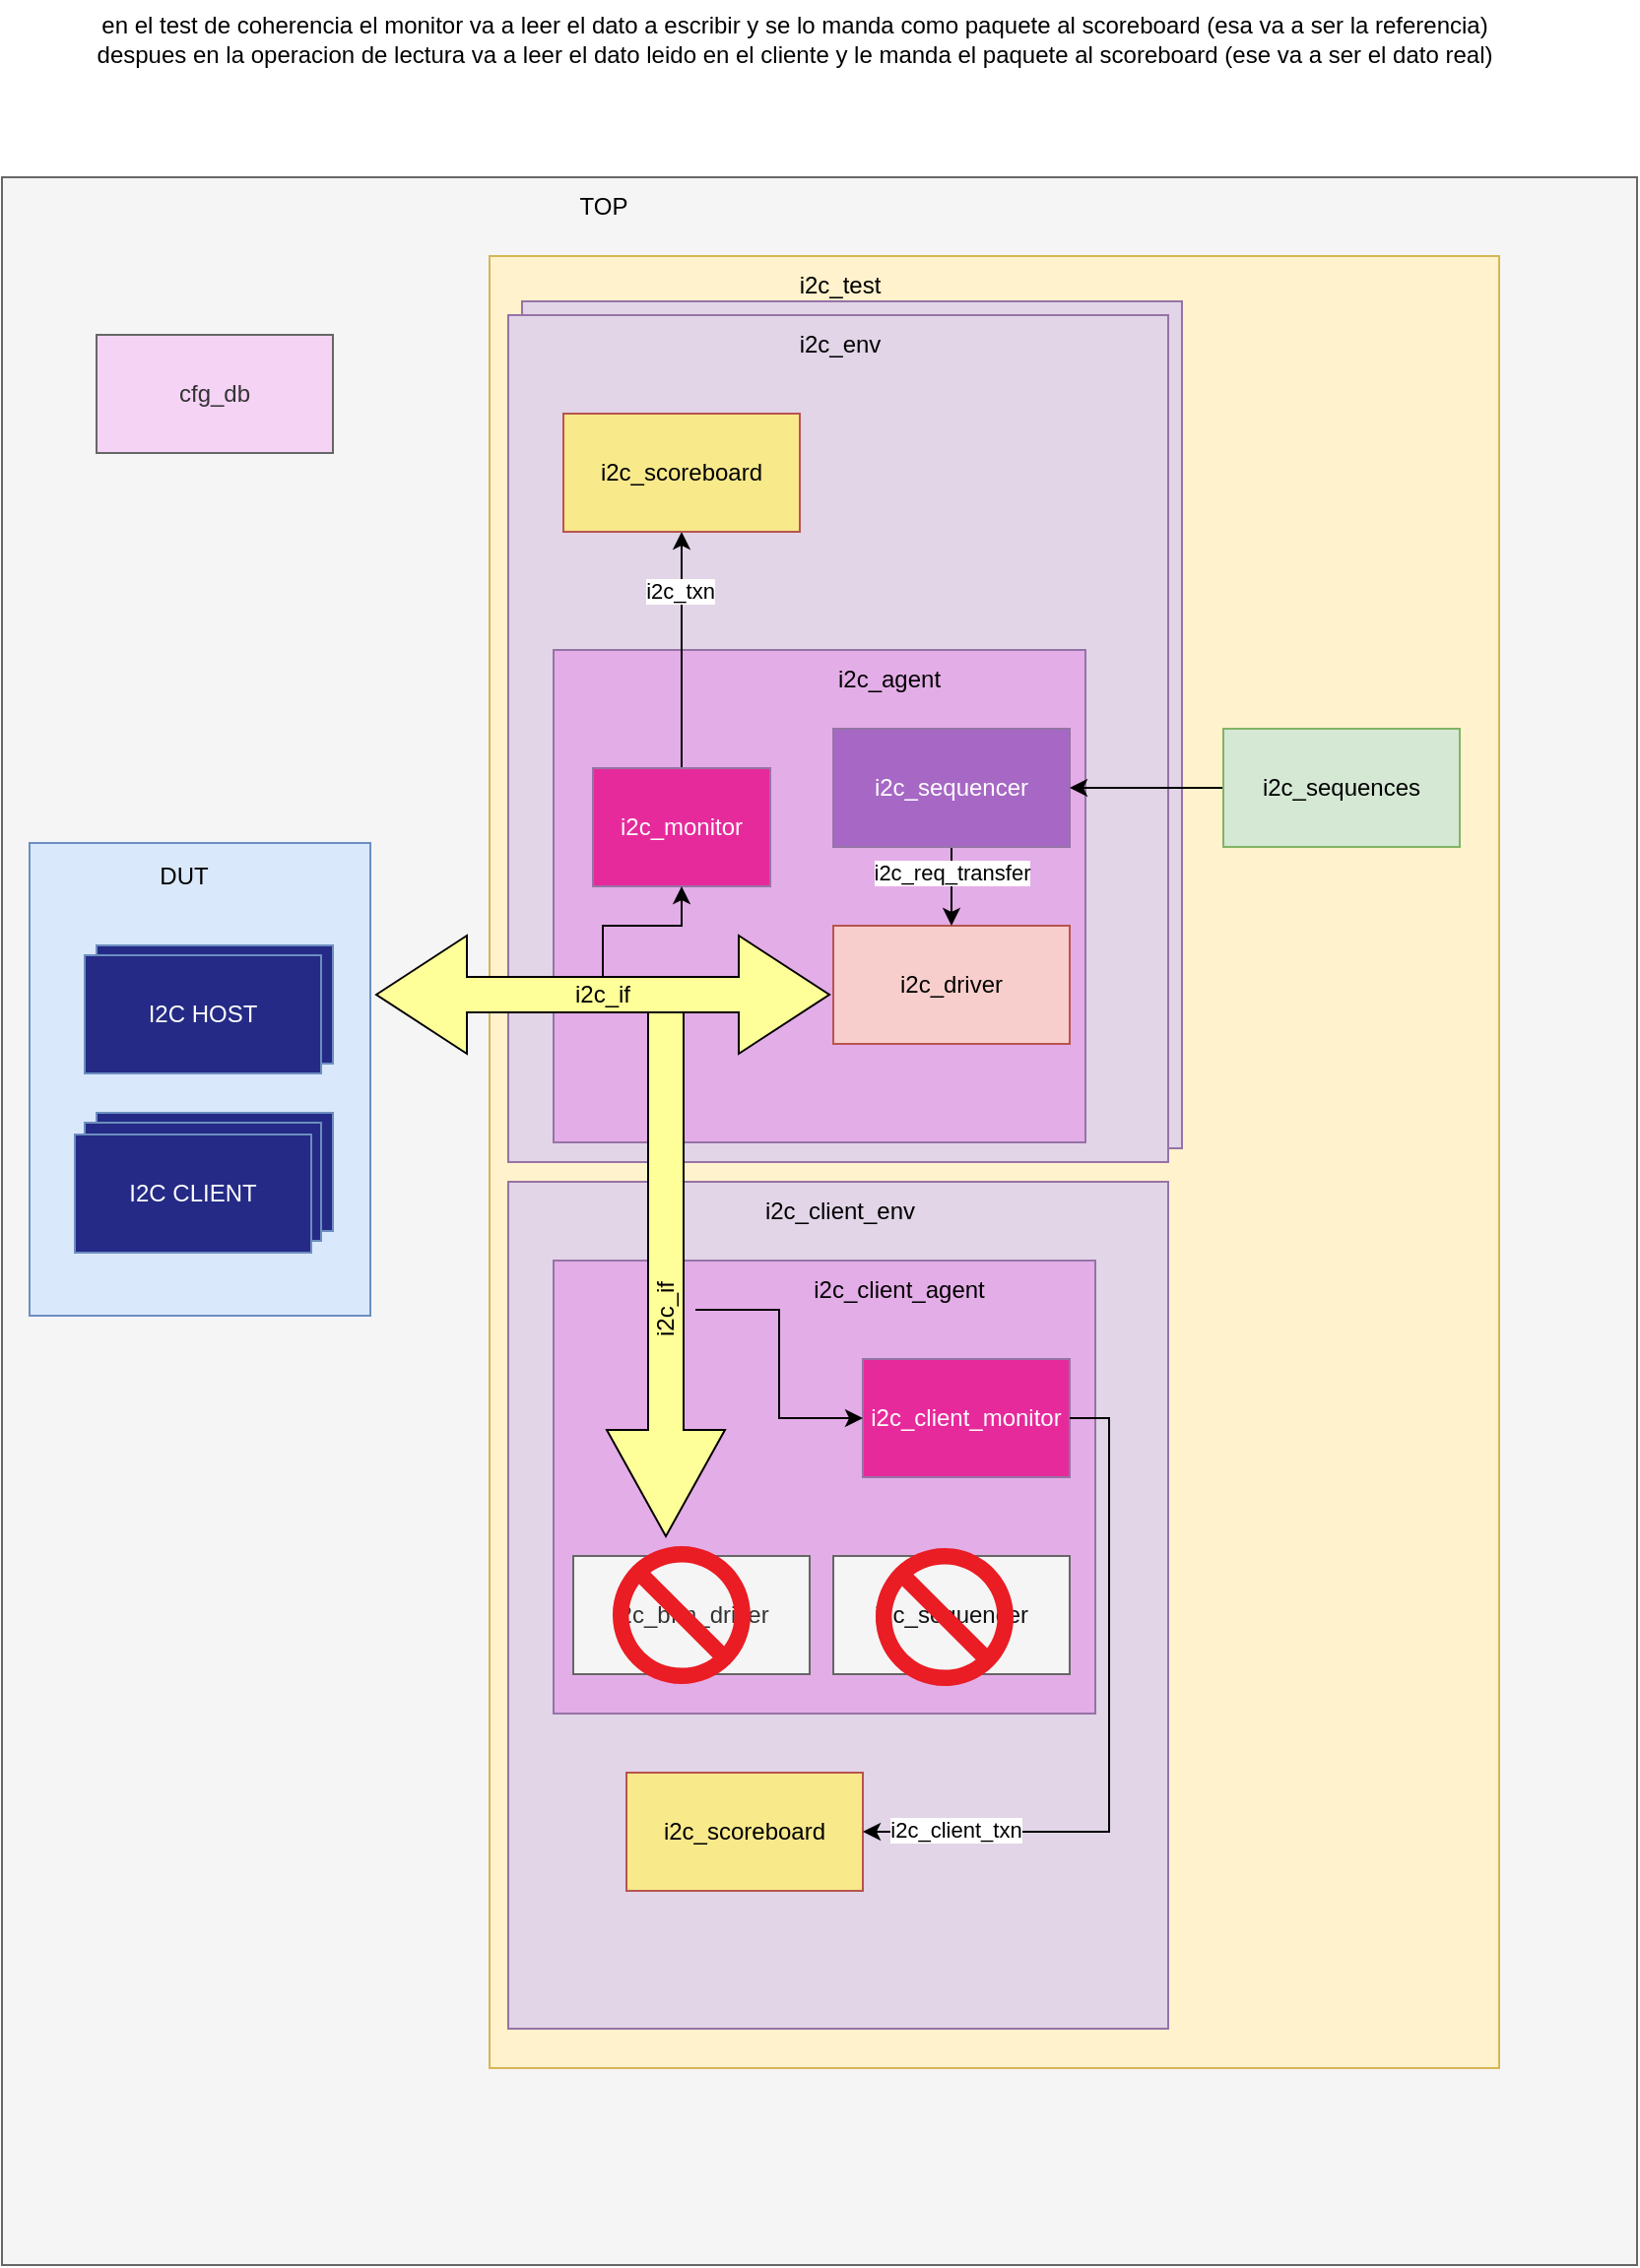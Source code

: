 <mxfile version="24.3.1" type="github">
  <diagram name="Page-1" id="EGDw-3VH0Bc5u0TvIolR">
    <mxGraphModel dx="3475" dy="2530" grid="1" gridSize="10" guides="1" tooltips="1" connect="1" arrows="1" fold="1" page="1" pageScale="1" pageWidth="850" pageHeight="1100" math="0" shadow="0">
      <root>
        <mxCell id="0" />
        <mxCell id="1" parent="0" />
        <mxCell id="TKxREm-eY4vGYGJe2y65-7" value="" style="rounded=0;whiteSpace=wrap;html=1;fillColor=#f5f5f5;fontColor=#333333;strokeColor=#666666;" vertex="1" parent="1">
          <mxGeometry x="-840" y="30" width="830" height="1060" as="geometry" />
        </mxCell>
        <mxCell id="TKxREm-eY4vGYGJe2y65-8" value="" style="rounded=0;whiteSpace=wrap;html=1;fillColor=#fff2cc;strokeColor=#d6b656;" vertex="1" parent="1">
          <mxGeometry x="-592.5" y="70" width="512.5" height="920" as="geometry" />
        </mxCell>
        <mxCell id="TKxREm-eY4vGYGJe2y65-42" value="" style="rounded=0;whiteSpace=wrap;html=1;fillColor=#e1d5e7;strokeColor=#9673a6;" vertex="1" parent="1">
          <mxGeometry x="-576" y="93" width="335" height="430" as="geometry" />
        </mxCell>
        <mxCell id="H6hxVMW1H81OFjm4-73J-5" value="en el test de coherencia el monitor va a leer el dato a escribir y se lo manda como paquete al scoreboard (esa va a ser la referencia)&lt;div&gt;despues en la operacion de lectura va a leer el dato leido en el cliente y le manda el paquete al scoreboard (ese va a ser el dato real)&lt;/div&gt;" style="text;html=1;align=center;verticalAlign=middle;resizable=0;points=[];autosize=1;strokeColor=none;fillColor=none;" parent="1" vertex="1">
          <mxGeometry x="-803" y="-60" width="730" height="40" as="geometry" />
        </mxCell>
        <mxCell id="TKxREm-eY4vGYGJe2y65-9" value="TOP" style="text;html=1;align=center;verticalAlign=middle;resizable=0;points=[];autosize=1;strokeColor=none;fillColor=none;" vertex="1" parent="1">
          <mxGeometry x="-560" y="30" width="50" height="30" as="geometry" />
        </mxCell>
        <mxCell id="TKxREm-eY4vGYGJe2y65-10" value="" style="rounded=0;whiteSpace=wrap;html=1;fillColor=#dae8fc;strokeColor=#6c8ebf;" vertex="1" parent="1">
          <mxGeometry x="-826" y="368" width="173" height="240" as="geometry" />
        </mxCell>
        <mxCell id="TKxREm-eY4vGYGJe2y65-11" value="DUT" style="text;html=1;align=center;verticalAlign=middle;resizable=0;points=[];autosize=1;strokeColor=none;fillColor=none;" vertex="1" parent="1">
          <mxGeometry x="-773" y="370" width="50" height="30" as="geometry" />
        </mxCell>
        <mxCell id="TKxREm-eY4vGYGJe2y65-12" value="&lt;font color=&quot;#ffffff&quot;&gt;I2C HOST&lt;/font&gt;" style="rounded=0;whiteSpace=wrap;html=1;fillColor=#242A85;strokeColor=#6c8ebf;" vertex="1" parent="1">
          <mxGeometry x="-792" y="420" width="120" height="60" as="geometry" />
        </mxCell>
        <mxCell id="TKxREm-eY4vGYGJe2y65-13" value="" style="rounded=0;whiteSpace=wrap;html=1;fillColor=#e1d5e7;strokeColor=#9673a6;" vertex="1" parent="1">
          <mxGeometry x="-583" y="100" width="335" height="430" as="geometry" />
        </mxCell>
        <mxCell id="TKxREm-eY4vGYGJe2y65-14" value="" style="whiteSpace=wrap;html=1;fillColor=#E3ADE7;strokeColor=#9673a6;" vertex="1" parent="1">
          <mxGeometry x="-560" y="270" width="270" height="250" as="geometry" />
        </mxCell>
        <mxCell id="TKxREm-eY4vGYGJe2y65-15" value="i2c_driver" style="whiteSpace=wrap;html=1;fillColor=#f8cecc;strokeColor=#b85450;" vertex="1" parent="1">
          <mxGeometry x="-418" y="410" width="120" height="60" as="geometry" />
        </mxCell>
        <mxCell id="TKxREm-eY4vGYGJe2y65-16" style="edgeStyle=orthogonalEdgeStyle;rounded=0;orthogonalLoop=1;jettySize=auto;html=1;exitX=0.5;exitY=1;exitDx=0;exitDy=0;entryX=0.5;entryY=0;entryDx=0;entryDy=0;" edge="1" parent="1" source="TKxREm-eY4vGYGJe2y65-18" target="TKxREm-eY4vGYGJe2y65-15">
          <mxGeometry relative="1" as="geometry" />
        </mxCell>
        <mxCell id="TKxREm-eY4vGYGJe2y65-17" value="i2c_req_transfer" style="edgeLabel;html=1;align=center;verticalAlign=middle;resizable=0;points=[];" vertex="1" connectable="0" parent="TKxREm-eY4vGYGJe2y65-16">
          <mxGeometry x="-0.381" relative="1" as="geometry">
            <mxPoint as="offset" />
          </mxGeometry>
        </mxCell>
        <mxCell id="TKxREm-eY4vGYGJe2y65-18" value="&lt;font color=&quot;#ffffff&quot;&gt;i2c_sequencer&lt;/font&gt;" style="whiteSpace=wrap;html=1;fillColor=#A668C4;strokeColor=#9673a6;" vertex="1" parent="1">
          <mxGeometry x="-418" y="310" width="120" height="60" as="geometry" />
        </mxCell>
        <mxCell id="TKxREm-eY4vGYGJe2y65-19" value="i2c_agent" style="text;html=1;align=center;verticalAlign=middle;resizable=0;points=[];autosize=1;strokeColor=none;fillColor=none;" vertex="1" parent="1">
          <mxGeometry x="-430" y="270" width="80" height="30" as="geometry" />
        </mxCell>
        <mxCell id="TKxREm-eY4vGYGJe2y65-20" style="edgeStyle=orthogonalEdgeStyle;rounded=0;orthogonalLoop=1;jettySize=auto;html=1;exitX=0.5;exitY=0;exitDx=0;exitDy=0;entryX=0.5;entryY=1;entryDx=0;entryDy=0;" edge="1" parent="1" source="TKxREm-eY4vGYGJe2y65-22" target="TKxREm-eY4vGYGJe2y65-23">
          <mxGeometry relative="1" as="geometry" />
        </mxCell>
        <mxCell id="TKxREm-eY4vGYGJe2y65-21" value="i2c_txn" style="edgeLabel;html=1;align=center;verticalAlign=middle;resizable=0;points=[];" vertex="1" connectable="0" parent="TKxREm-eY4vGYGJe2y65-20">
          <mxGeometry x="0.503" y="1" relative="1" as="geometry">
            <mxPoint as="offset" />
          </mxGeometry>
        </mxCell>
        <mxCell id="TKxREm-eY4vGYGJe2y65-22" value="&lt;font color=&quot;#ffffff&quot;&gt;i2c_monitor&lt;/font&gt;" style="whiteSpace=wrap;html=1;fillColor=#E72A9B;strokeColor=#9673a6;" vertex="1" parent="1">
          <mxGeometry x="-540" y="330" width="90" height="60" as="geometry" />
        </mxCell>
        <mxCell id="TKxREm-eY4vGYGJe2y65-23" value="i2c_scoreboard" style="whiteSpace=wrap;html=1;fillColor=#F8E98B;strokeColor=#b85450;" vertex="1" parent="1">
          <mxGeometry x="-555" y="150" width="120" height="60" as="geometry" />
        </mxCell>
        <mxCell id="TKxREm-eY4vGYGJe2y65-24" value="i2c_env" style="text;html=1;align=center;verticalAlign=middle;resizable=0;points=[];autosize=1;strokeColor=none;fillColor=none;" vertex="1" parent="1">
          <mxGeometry x="-445.5" y="100" width="60" height="30" as="geometry" />
        </mxCell>
        <mxCell id="TKxREm-eY4vGYGJe2y65-25" value="i2c_test" style="text;html=1;align=center;verticalAlign=middle;resizable=0;points=[];autosize=1;strokeColor=none;fillColor=none;" vertex="1" parent="1">
          <mxGeometry x="-445.5" y="70" width="60" height="30" as="geometry" />
        </mxCell>
        <mxCell id="TKxREm-eY4vGYGJe2y65-26" value="" style="rounded=0;whiteSpace=wrap;html=1;fillColor=#e1d5e7;strokeColor=#9673a6;" vertex="1" parent="1">
          <mxGeometry x="-583" y="540" width="335" height="430" as="geometry" />
        </mxCell>
        <mxCell id="TKxREm-eY4vGYGJe2y65-27" value="" style="whiteSpace=wrap;html=1;fillColor=#E3ADE7;strokeColor=#9673a6;" vertex="1" parent="1">
          <mxGeometry x="-560" y="580" width="275" height="230" as="geometry" />
        </mxCell>
        <mxCell id="TKxREm-eY4vGYGJe2y65-28" value="i2c_bfm_driver" style="whiteSpace=wrap;html=1;fillColor=#f5f5f5;strokeColor=#666666;fontColor=#333333;" vertex="1" parent="1">
          <mxGeometry x="-550" y="730" width="120" height="60" as="geometry" />
        </mxCell>
        <mxCell id="TKxREm-eY4vGYGJe2y65-29" value="&lt;font color=&quot;#121212&quot;&gt;i2c_sequencer&lt;/font&gt;" style="whiteSpace=wrap;html=1;fillColor=#f5f5f5;strokeColor=#666666;fontColor=#333333;" vertex="1" parent="1">
          <mxGeometry x="-418" y="730" width="120" height="60" as="geometry" />
        </mxCell>
        <mxCell id="TKxREm-eY4vGYGJe2y65-30" value="i2c_client_agent" style="text;html=1;align=center;verticalAlign=middle;resizable=0;points=[];autosize=1;strokeColor=none;fillColor=none;" vertex="1" parent="1">
          <mxGeometry x="-440" y="580" width="110" height="30" as="geometry" />
        </mxCell>
        <mxCell id="TKxREm-eY4vGYGJe2y65-31" value="&lt;font color=&quot;#ffffff&quot;&gt;i2c_client_monitor&lt;/font&gt;" style="whiteSpace=wrap;html=1;fillColor=#E72A9B;strokeColor=#9673a6;" vertex="1" parent="1">
          <mxGeometry x="-403" y="630" width="105" height="60" as="geometry" />
        </mxCell>
        <mxCell id="TKxREm-eY4vGYGJe2y65-32" value="i2c_scoreboard" style="whiteSpace=wrap;html=1;fillColor=#F8E98B;strokeColor=#b85450;" vertex="1" parent="1">
          <mxGeometry x="-523" y="840" width="120" height="60" as="geometry" />
        </mxCell>
        <mxCell id="TKxREm-eY4vGYGJe2y65-33" value="i2c_client_env" style="text;html=1;align=center;verticalAlign=middle;resizable=0;points=[];autosize=1;strokeColor=none;fillColor=none;" vertex="1" parent="1">
          <mxGeometry x="-465.5" y="540" width="100" height="30" as="geometry" />
        </mxCell>
        <mxCell id="TKxREm-eY4vGYGJe2y65-34" value="" style="shape=singleArrow;direction=south;whiteSpace=wrap;html=1;fillColor=#FFFF99;" vertex="1" parent="1">
          <mxGeometry x="-533" y="450" width="60" height="270" as="geometry" />
        </mxCell>
        <mxCell id="TKxREm-eY4vGYGJe2y65-35" style="edgeStyle=orthogonalEdgeStyle;rounded=0;orthogonalLoop=1;jettySize=auto;html=1;exitX=0;exitY=0;exitDx=115;exitDy=21;exitPerimeter=0;entryX=0.5;entryY=1;entryDx=0;entryDy=0;" edge="1" parent="1" source="TKxREm-eY4vGYGJe2y65-36" target="TKxREm-eY4vGYGJe2y65-22">
          <mxGeometry relative="1" as="geometry">
            <Array as="points">
              <mxPoint x="-535" y="410" />
              <mxPoint x="-495" y="410" />
            </Array>
          </mxGeometry>
        </mxCell>
        <mxCell id="TKxREm-eY4vGYGJe2y65-36" value="i2c_if" style="shape=doubleArrow;whiteSpace=wrap;html=1;fillColor=#FFFF99;" vertex="1" parent="1">
          <mxGeometry x="-650" y="415" width="230" height="60" as="geometry" />
        </mxCell>
        <mxCell id="TKxREm-eY4vGYGJe2y65-37" style="edgeStyle=orthogonalEdgeStyle;rounded=0;orthogonalLoop=1;jettySize=auto;html=1;" edge="1" parent="1" source="TKxREm-eY4vGYGJe2y65-38" target="TKxREm-eY4vGYGJe2y65-31">
          <mxGeometry relative="1" as="geometry" />
        </mxCell>
        <mxCell id="TKxREm-eY4vGYGJe2y65-38" value="i2c_if" style="text;html=1;align=center;verticalAlign=middle;resizable=0;points=[];autosize=1;strokeColor=none;fillColor=none;rotation=-90;" vertex="1" parent="1">
          <mxGeometry x="-528" y="590" width="50" height="30" as="geometry" />
        </mxCell>
        <mxCell id="TKxREm-eY4vGYGJe2y65-39" style="edgeStyle=orthogonalEdgeStyle;rounded=0;orthogonalLoop=1;jettySize=auto;html=1;entryX=1;entryY=0.5;entryDx=0;entryDy=0;" edge="1" parent="1" source="TKxREm-eY4vGYGJe2y65-40" target="TKxREm-eY4vGYGJe2y65-18">
          <mxGeometry relative="1" as="geometry" />
        </mxCell>
        <mxCell id="TKxREm-eY4vGYGJe2y65-40" value="i2c_sequences" style="whiteSpace=wrap;html=1;fillColor=#d5e8d4;strokeColor=#82b366;" vertex="1" parent="1">
          <mxGeometry x="-220" y="310" width="120" height="60" as="geometry" />
        </mxCell>
        <mxCell id="TKxREm-eY4vGYGJe2y65-41" value="cfg_db" style="whiteSpace=wrap;html=1;fillColor=#F5D3F5;fontColor=#333333;strokeColor=#666666;" vertex="1" parent="1">
          <mxGeometry x="-792" y="110" width="120" height="60" as="geometry" />
        </mxCell>
        <mxCell id="TKxREm-eY4vGYGJe2y65-45" style="edgeStyle=orthogonalEdgeStyle;rounded=0;orthogonalLoop=1;jettySize=auto;html=1;entryX=1;entryY=0.5;entryDx=0;entryDy=0;" edge="1" parent="1">
          <mxGeometry relative="1" as="geometry">
            <Array as="points">
              <mxPoint x="-278" y="660" />
              <mxPoint x="-278" y="870" />
            </Array>
            <mxPoint x="-298" y="660" as="sourcePoint" />
            <mxPoint x="-403" y="870" as="targetPoint" />
          </mxGeometry>
        </mxCell>
        <mxCell id="TKxREm-eY4vGYGJe2y65-46" value="i2c_client_txn" style="edgeLabel;html=1;align=center;verticalAlign=middle;resizable=0;points=[];" vertex="1" connectable="0" parent="TKxREm-eY4vGYGJe2y65-45">
          <mxGeometry x="0.738" y="-1" relative="1" as="geometry">
            <mxPoint as="offset" />
          </mxGeometry>
        </mxCell>
        <mxCell id="TKxREm-eY4vGYGJe2y65-47" value="&lt;font color=&quot;#ffffff&quot;&gt;I2C HOST&lt;/font&gt;" style="rounded=0;whiteSpace=wrap;html=1;fillColor=#242A85;strokeColor=#6c8ebf;" vertex="1" parent="1">
          <mxGeometry x="-798" y="425" width="120" height="60" as="geometry" />
        </mxCell>
        <mxCell id="TKxREm-eY4vGYGJe2y65-48" value="&lt;font color=&quot;#ffffff&quot;&gt;I2C CLIENT&lt;/font&gt;" style="rounded=0;whiteSpace=wrap;html=1;fillColor=#242A85;strokeColor=#6c8ebf;" vertex="1" parent="1">
          <mxGeometry x="-792" y="505" width="120" height="60" as="geometry" />
        </mxCell>
        <mxCell id="TKxREm-eY4vGYGJe2y65-49" value="&lt;font color=&quot;#ffffff&quot;&gt;I2C CLIENT&lt;/font&gt;" style="rounded=0;whiteSpace=wrap;html=1;fillColor=#242A85;strokeColor=#6c8ebf;" vertex="1" parent="1">
          <mxGeometry x="-798" y="510" width="120" height="60" as="geometry" />
        </mxCell>
        <mxCell id="TKxREm-eY4vGYGJe2y65-50" value="&lt;font color=&quot;#ffffff&quot;&gt;I2C CLIENT&lt;/font&gt;" style="rounded=0;whiteSpace=wrap;html=1;fillColor=#242A85;strokeColor=#6c8ebf;" vertex="1" parent="1">
          <mxGeometry x="-803" y="516" width="120" height="60" as="geometry" />
        </mxCell>
        <mxCell id="H6hxVMW1H81OFjm4-73J-2" value="" style="sketch=0;aspect=fixed;pointerEvents=1;shadow=0;dashed=0;html=1;strokeColor=none;labelPosition=center;verticalLabelPosition=bottom;verticalAlign=top;align=center;shape=mxgraph.mscae.enterprise.not_allowed;fillColor=#EA1C24;" parent="1" vertex="1">
          <mxGeometry x="-530" y="725" width="70" height="70" as="geometry" />
        </mxCell>
        <mxCell id="TKxREm-eY4vGYGJe2y65-52" value="" style="sketch=0;aspect=fixed;pointerEvents=1;shadow=0;dashed=0;html=1;strokeColor=none;labelPosition=center;verticalLabelPosition=bottom;verticalAlign=top;align=center;shape=mxgraph.mscae.enterprise.not_allowed;fillColor=#EA1C24;" vertex="1" parent="1">
          <mxGeometry x="-396.5" y="726" width="70" height="70" as="geometry" />
        </mxCell>
      </root>
    </mxGraphModel>
  </diagram>
</mxfile>
